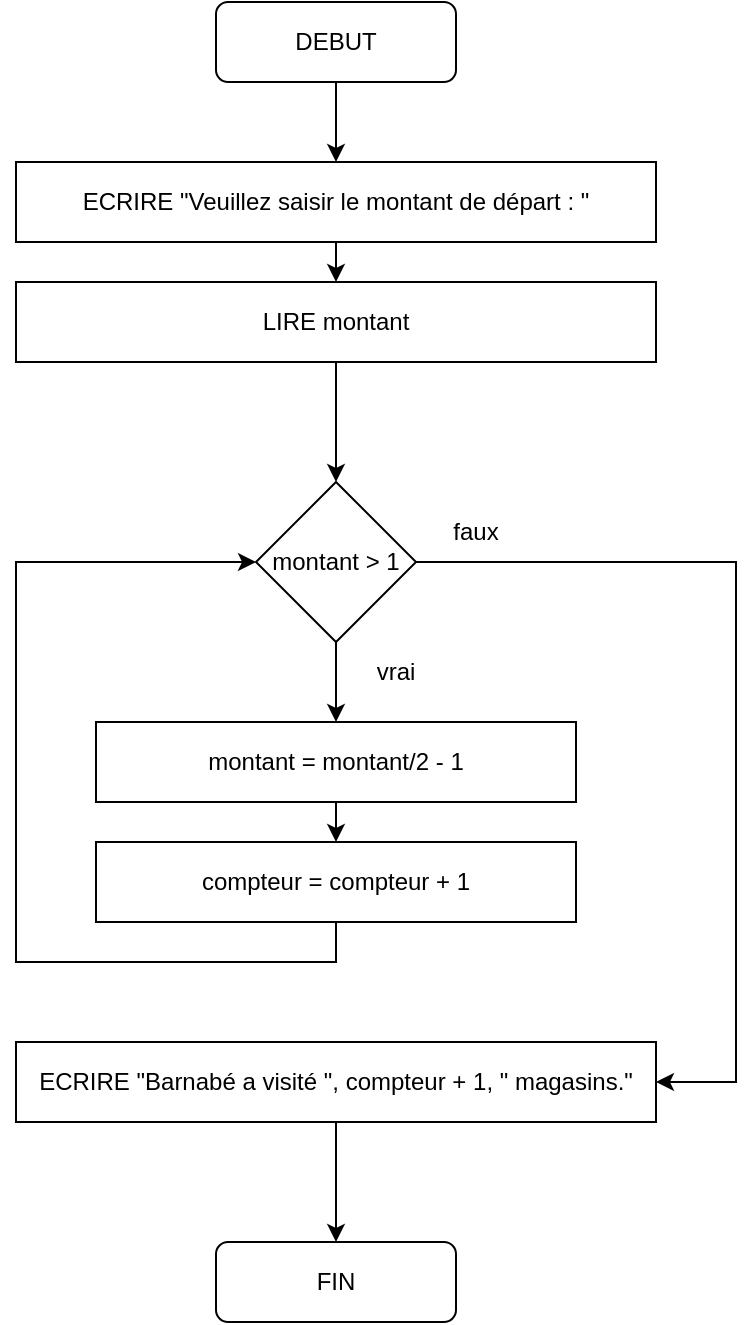 <mxfile version="18.0.2" type="device"><diagram id="21yGVSJrBf87zG4-aqoi" name="Page-1"><mxGraphModel dx="1422" dy="764" grid="1" gridSize="10" guides="1" tooltips="1" connect="1" arrows="1" fold="1" page="1" pageScale="1" pageWidth="827" pageHeight="1169" math="0" shadow="0"><root><mxCell id="0"/><mxCell id="1" parent="0"/><mxCell id="Tt9wH9QHXJHv-1ETwCN4-18" style="edgeStyle=orthogonalEdgeStyle;rounded=0;orthogonalLoop=1;jettySize=auto;html=1;exitX=0.5;exitY=1;exitDx=0;exitDy=0;entryX=0.5;entryY=0;entryDx=0;entryDy=0;" edge="1" parent="1" source="Tt9wH9QHXJHv-1ETwCN4-1" target="Tt9wH9QHXJHv-1ETwCN4-3"><mxGeometry relative="1" as="geometry"/></mxCell><mxCell id="Tt9wH9QHXJHv-1ETwCN4-1" value="" style="rounded=1;whiteSpace=wrap;html=1;fillColor=none;" vertex="1" parent="1"><mxGeometry x="140" y="40" width="120" height="40" as="geometry"/></mxCell><mxCell id="Tt9wH9QHXJHv-1ETwCN4-2" value="DEBUT" style="text;html=1;strokeColor=none;fillColor=none;align=center;verticalAlign=middle;whiteSpace=wrap;rounded=0;" vertex="1" parent="1"><mxGeometry x="170" y="45" width="60" height="30" as="geometry"/></mxCell><mxCell id="Tt9wH9QHXJHv-1ETwCN4-19" style="edgeStyle=orthogonalEdgeStyle;rounded=0;orthogonalLoop=1;jettySize=auto;html=1;exitX=0.5;exitY=1;exitDx=0;exitDy=0;entryX=0.5;entryY=0;entryDx=0;entryDy=0;" edge="1" parent="1" source="Tt9wH9QHXJHv-1ETwCN4-3" target="Tt9wH9QHXJHv-1ETwCN4-6"><mxGeometry relative="1" as="geometry"/></mxCell><mxCell id="Tt9wH9QHXJHv-1ETwCN4-3" value="" style="rounded=0;whiteSpace=wrap;html=1;fillColor=none;" vertex="1" parent="1"><mxGeometry x="40" y="120" width="320" height="40" as="geometry"/></mxCell><mxCell id="Tt9wH9QHXJHv-1ETwCN4-4" value="ECRIRE &quot;Veuillez saisir le montant de départ : &quot;" style="text;html=1;strokeColor=none;fillColor=none;align=center;verticalAlign=middle;whiteSpace=wrap;rounded=0;" vertex="1" parent="1"><mxGeometry x="50" y="125" width="300" height="30" as="geometry"/></mxCell><mxCell id="Tt9wH9QHXJHv-1ETwCN4-20" style="edgeStyle=orthogonalEdgeStyle;rounded=0;orthogonalLoop=1;jettySize=auto;html=1;exitX=0.5;exitY=1;exitDx=0;exitDy=0;entryX=0.5;entryY=0;entryDx=0;entryDy=0;" edge="1" parent="1" source="Tt9wH9QHXJHv-1ETwCN4-6" target="Tt9wH9QHXJHv-1ETwCN4-8"><mxGeometry relative="1" as="geometry"/></mxCell><mxCell id="Tt9wH9QHXJHv-1ETwCN4-6" value="" style="rounded=0;whiteSpace=wrap;html=1;fillColor=none;" vertex="1" parent="1"><mxGeometry x="40" y="180" width="320" height="40" as="geometry"/></mxCell><mxCell id="Tt9wH9QHXJHv-1ETwCN4-7" value="LIRE montant" style="text;html=1;strokeColor=none;fillColor=none;align=center;verticalAlign=middle;whiteSpace=wrap;rounded=0;" vertex="1" parent="1"><mxGeometry x="50" y="185" width="300" height="30" as="geometry"/></mxCell><mxCell id="Tt9wH9QHXJHv-1ETwCN4-21" style="edgeStyle=orthogonalEdgeStyle;rounded=0;orthogonalLoop=1;jettySize=auto;html=1;exitX=0.5;exitY=1;exitDx=0;exitDy=0;entryX=0.5;entryY=0;entryDx=0;entryDy=0;" edge="1" parent="1" source="Tt9wH9QHXJHv-1ETwCN4-8" target="Tt9wH9QHXJHv-1ETwCN4-10"><mxGeometry relative="1" as="geometry"/></mxCell><mxCell id="Tt9wH9QHXJHv-1ETwCN4-8" value="" style="rhombus;whiteSpace=wrap;html=1;fillColor=none;" vertex="1" parent="1"><mxGeometry x="160" y="280" width="80" height="80" as="geometry"/></mxCell><mxCell id="Tt9wH9QHXJHv-1ETwCN4-9" value="montant &amp;gt; 1" style="text;html=1;strokeColor=none;fillColor=none;align=center;verticalAlign=middle;whiteSpace=wrap;rounded=0;" vertex="1" parent="1"><mxGeometry x="160" y="305" width="80" height="30" as="geometry"/></mxCell><mxCell id="Tt9wH9QHXJHv-1ETwCN4-22" style="edgeStyle=orthogonalEdgeStyle;rounded=0;orthogonalLoop=1;jettySize=auto;html=1;exitX=0.5;exitY=1;exitDx=0;exitDy=0;entryX=0.5;entryY=0;entryDx=0;entryDy=0;" edge="1" parent="1" source="Tt9wH9QHXJHv-1ETwCN4-10" target="Tt9wH9QHXJHv-1ETwCN4-12"><mxGeometry relative="1" as="geometry"/></mxCell><mxCell id="Tt9wH9QHXJHv-1ETwCN4-10" value="" style="rounded=0;whiteSpace=wrap;html=1;fillColor=none;" vertex="1" parent="1"><mxGeometry x="80" y="400" width="240" height="40" as="geometry"/></mxCell><mxCell id="Tt9wH9QHXJHv-1ETwCN4-11" value="montant = montant/2 - 1" style="text;html=1;strokeColor=none;fillColor=none;align=center;verticalAlign=middle;whiteSpace=wrap;rounded=0;" vertex="1" parent="1"><mxGeometry x="100" y="405" width="200" height="30" as="geometry"/></mxCell><mxCell id="Tt9wH9QHXJHv-1ETwCN4-12" value="" style="rounded=0;whiteSpace=wrap;html=1;fillColor=none;" vertex="1" parent="1"><mxGeometry x="80" y="460" width="240" height="40" as="geometry"/></mxCell><mxCell id="Tt9wH9QHXJHv-1ETwCN4-13" value="compteur = compteur + 1" style="text;html=1;strokeColor=none;fillColor=none;align=center;verticalAlign=middle;whiteSpace=wrap;rounded=0;" vertex="1" parent="1"><mxGeometry x="120" y="465" width="160" height="30" as="geometry"/></mxCell><mxCell id="Tt9wH9QHXJHv-1ETwCN4-14" value="" style="rounded=0;whiteSpace=wrap;html=1;fillColor=none;" vertex="1" parent="1"><mxGeometry x="40" y="560" width="320" height="40" as="geometry"/></mxCell><mxCell id="Tt9wH9QHXJHv-1ETwCN4-15" value="ECRIRE &quot;Barnabé a visité &quot;, compteur + 1, &quot; magasins.&quot;" style="text;html=1;strokeColor=none;fillColor=none;align=center;verticalAlign=middle;whiteSpace=wrap;rounded=0;" vertex="1" parent="1"><mxGeometry x="50" y="565" width="300" height="30" as="geometry"/></mxCell><mxCell id="Tt9wH9QHXJHv-1ETwCN4-16" value="" style="rounded=1;whiteSpace=wrap;html=1;fillColor=none;" vertex="1" parent="1"><mxGeometry x="140" y="660" width="120" height="40" as="geometry"/></mxCell><mxCell id="Tt9wH9QHXJHv-1ETwCN4-17" value="FIN" style="text;html=1;strokeColor=none;fillColor=none;align=center;verticalAlign=middle;whiteSpace=wrap;rounded=0;" vertex="1" parent="1"><mxGeometry x="170" y="665" width="60" height="30" as="geometry"/></mxCell><mxCell id="Tt9wH9QHXJHv-1ETwCN4-24" value="" style="endArrow=classic;html=1;rounded=0;exitX=0.5;exitY=1;exitDx=0;exitDy=0;entryX=0.5;entryY=0;entryDx=0;entryDy=0;" edge="1" parent="1" source="Tt9wH9QHXJHv-1ETwCN4-14" target="Tt9wH9QHXJHv-1ETwCN4-16"><mxGeometry width="50" height="50" relative="1" as="geometry"><mxPoint x="290" y="390" as="sourcePoint"/><mxPoint x="340" y="340" as="targetPoint"/></mxGeometry></mxCell><mxCell id="Tt9wH9QHXJHv-1ETwCN4-26" value="vrai" style="text;html=1;strokeColor=none;fillColor=none;align=center;verticalAlign=middle;whiteSpace=wrap;rounded=0;" vertex="1" parent="1"><mxGeometry x="200" y="360" width="60" height="30" as="geometry"/></mxCell><mxCell id="Tt9wH9QHXJHv-1ETwCN4-27" value="faux" style="text;html=1;strokeColor=none;fillColor=none;align=center;verticalAlign=middle;whiteSpace=wrap;rounded=0;" vertex="1" parent="1"><mxGeometry x="240" y="290" width="60" height="30" as="geometry"/></mxCell><mxCell id="Tt9wH9QHXJHv-1ETwCN4-28" value="" style="endArrow=classic;html=1;rounded=0;entryX=0;entryY=0.5;entryDx=0;entryDy=0;exitX=0.5;exitY=1;exitDx=0;exitDy=0;" edge="1" parent="1" source="Tt9wH9QHXJHv-1ETwCN4-12" target="Tt9wH9QHXJHv-1ETwCN4-9"><mxGeometry width="50" height="50" relative="1" as="geometry"><mxPoint x="200" y="520" as="sourcePoint"/><mxPoint x="40" y="320" as="targetPoint"/><Array as="points"><mxPoint x="200" y="520"/><mxPoint x="40" y="520"/><mxPoint x="40" y="320"/></Array></mxGeometry></mxCell><mxCell id="Tt9wH9QHXJHv-1ETwCN4-30" value="" style="endArrow=classic;html=1;rounded=0;exitX=0;exitY=1;exitDx=0;exitDy=0;entryX=1;entryY=0.5;entryDx=0;entryDy=0;" edge="1" parent="1" source="Tt9wH9QHXJHv-1ETwCN4-27" target="Tt9wH9QHXJHv-1ETwCN4-14"><mxGeometry width="50" height="50" relative="1" as="geometry"><mxPoint x="290" y="390" as="sourcePoint"/><mxPoint x="400" y="580" as="targetPoint"/><Array as="points"><mxPoint x="400" y="320"/><mxPoint x="400" y="580"/></Array></mxGeometry></mxCell></root></mxGraphModel></diagram></mxfile>